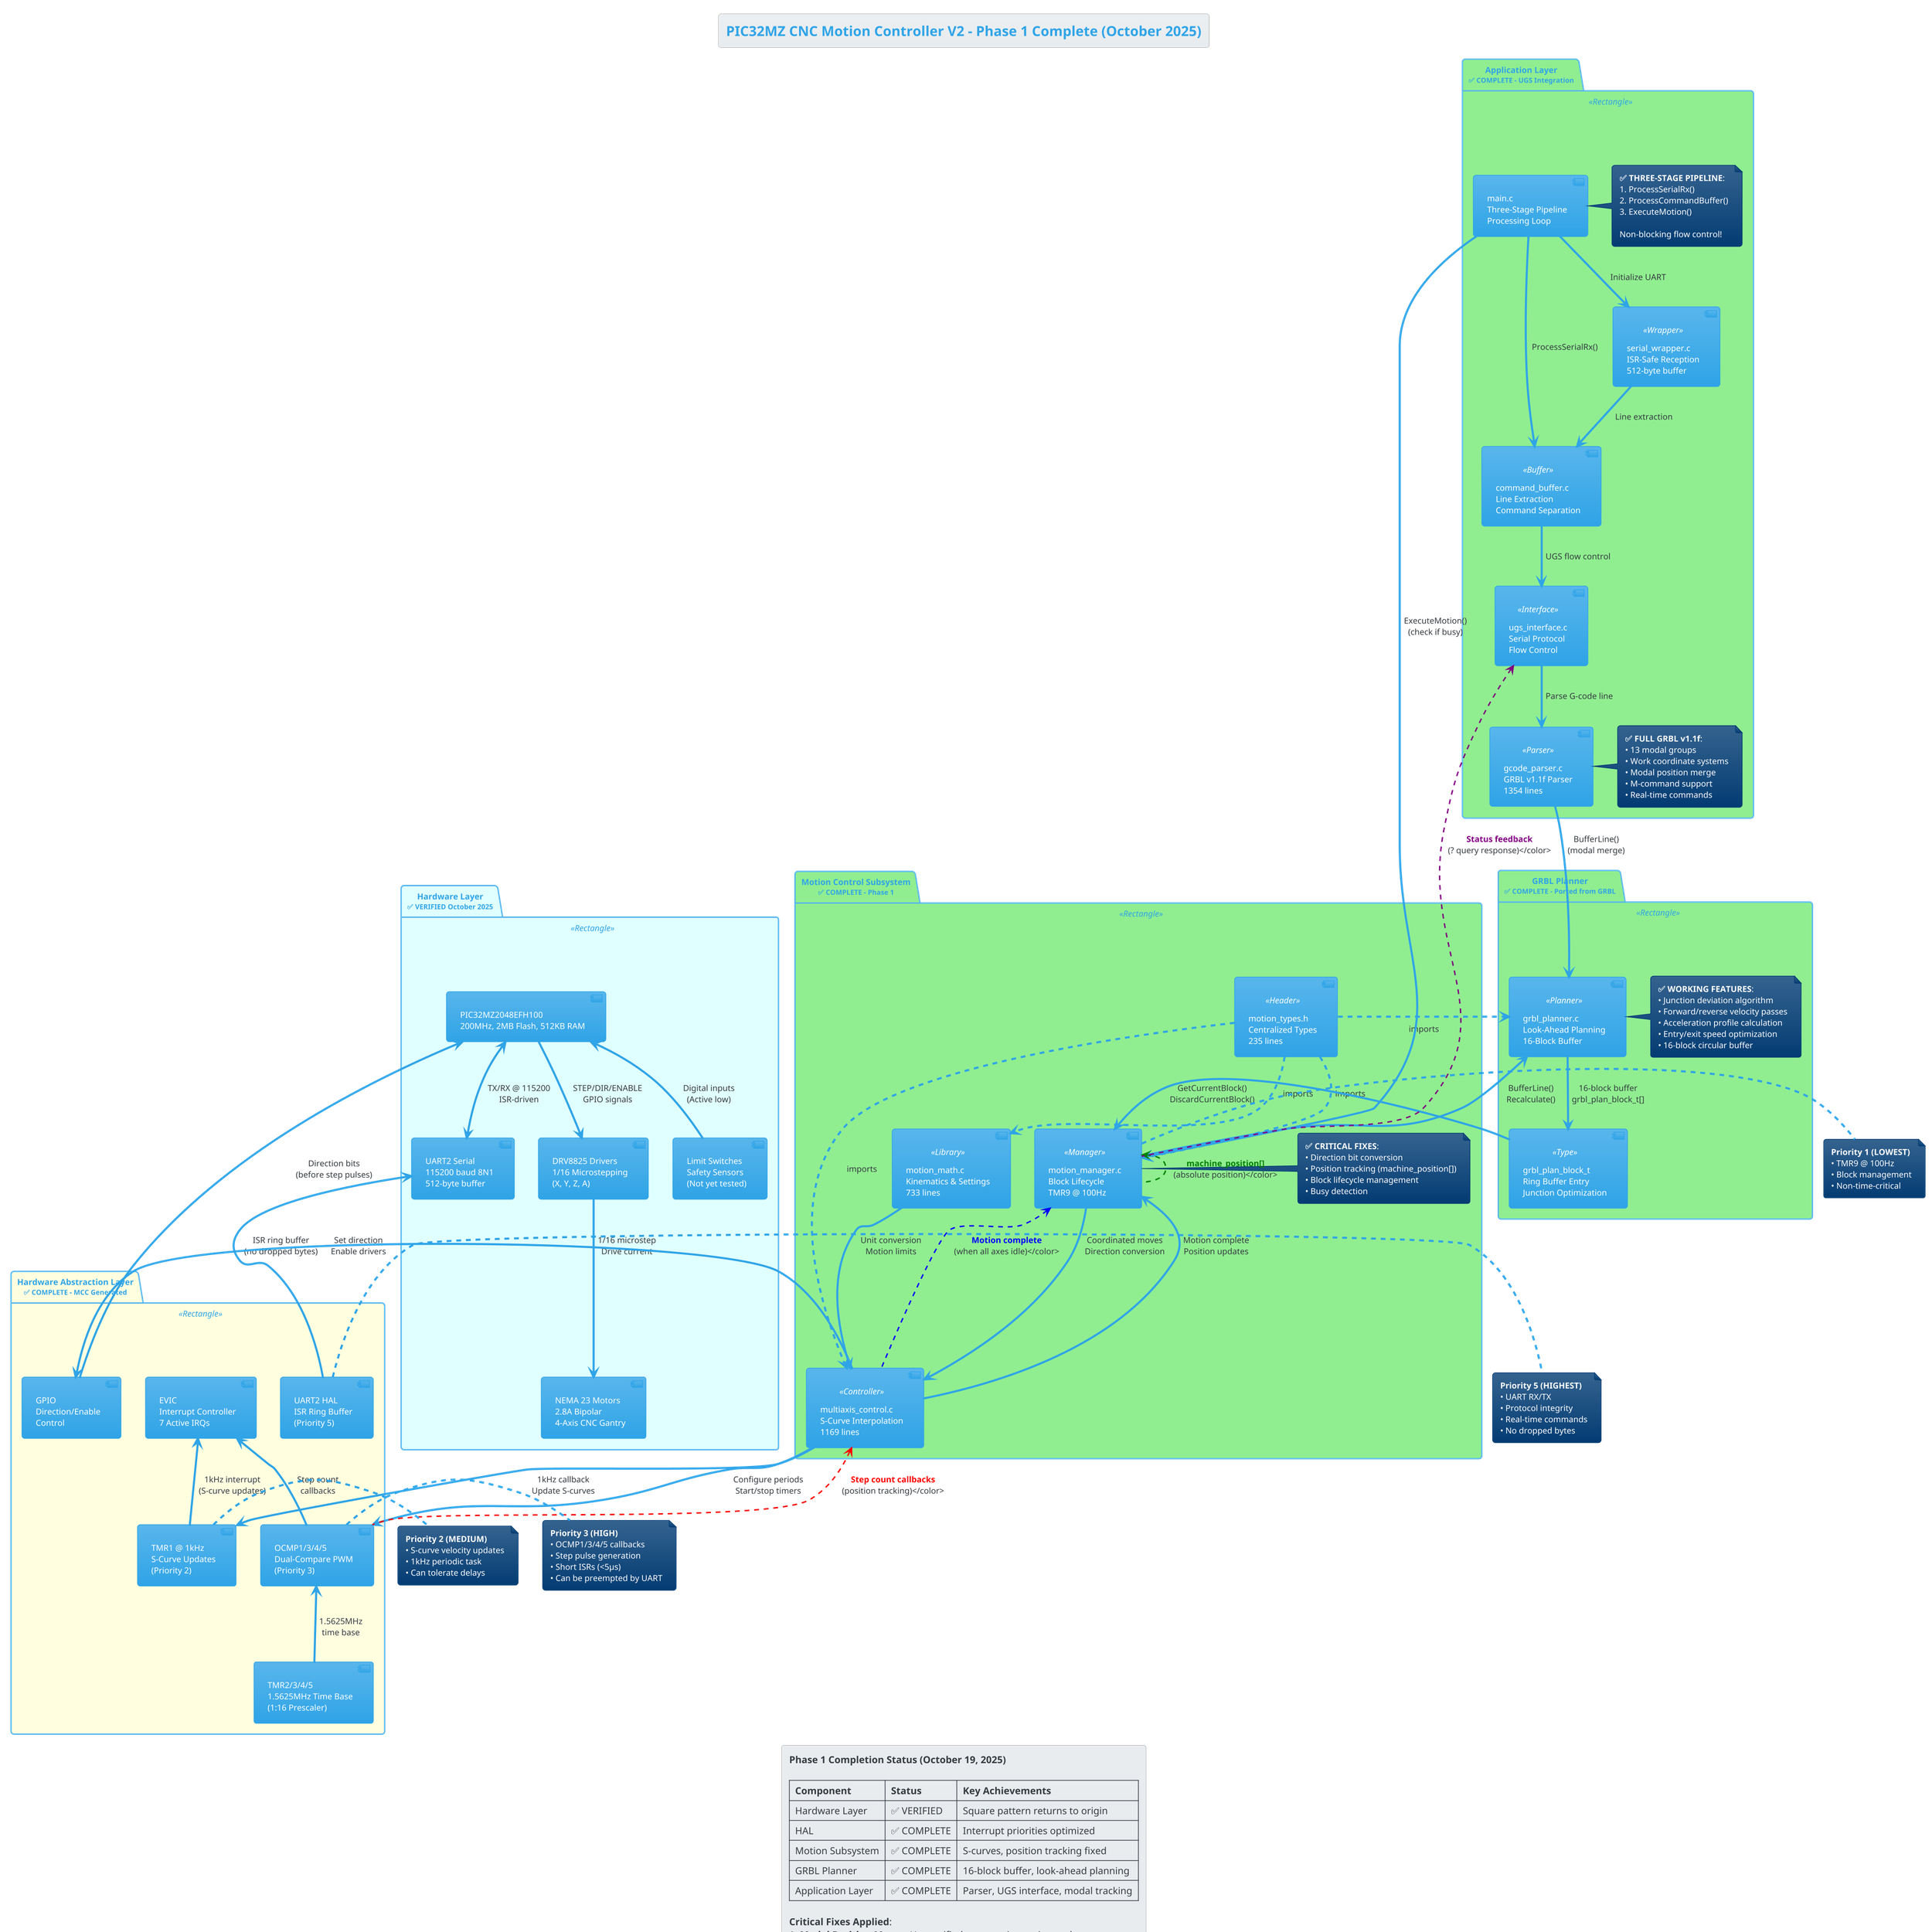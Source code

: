 @startuml
!theme cerulean
title PIC32MZ CNC Motion Controller V2 - Phase 1 Complete (October 2025)
scale 1.4

' ============================================================================
' HARDWARE LAYER (✅ VERIFIED)
' ============================================================================
package "**Hardware Layer**\n<size:10>✅ VERIFIED October 2025</size>" <<Rectangle>> #LightCyan {
  component [PIC32MZ2048EFH100\n200MHz, 2MB Flash, 512KB RAM] as MCU
  component [DRV8825 Drivers\n1/16 Microstepping\n(X, Y, Z, A)] as Drivers
  component [NEMA 23 Motors\n2.8A Bipolar\n4-Axis CNC Gantry] as Motors
  component [Limit Switches\nSafety Sensors\n(Not yet tested)] as Limits
  component [UART2 Serial\n115200 baud 8N1\n512-byte buffer] as Serial
}

' ============================================================================
' HARDWARE ABSTRACTION LAYER (✅ COMPLETE)
' ============================================================================
package "**Hardware Abstraction Layer**\n<size:10>✅ COMPLETE - MCC Generated</size>" <<Rectangle>> #LightYellow {
  component [TMR1 @ 1kHz\nS-Curve Updates\n(Priority 2)] as TMR1
  component [OCMP1/3/4/5\nDual-Compare PWM\n(Priority 3)] as OCR
  component [TMR2/3/4/5\n1.5625MHz Time Base\n(1:16 Prescaler)] as TMR_OCR
  component [GPIO\nDirection/Enable\nControl] as GPIO
  component [UART2 HAL\nISR Ring Buffer\n(Priority 5)] as UART
  component [EVIC\nInterrupt Controller\n7 Active IRQs] as EVIC
}

' ============================================================================
' MOTION SUBSYSTEM (✅ COMPLETE)
' ============================================================================
package "**Motion Control Subsystem**\n<size:10>✅ COMPLETE - Phase 1</size>" <<Rectangle>> #LightGreen {
  component [motion_types.h\nCentralized Types\n235 lines] as Types <<Header>>
  component [motion_math.c\nKinematics & Settings\n733 lines] as MathLib <<Library>>
  component [multiaxis_control.c\nS-Curve Interpolation\n1169 lines] as Motion <<Controller>>
  component [motion_manager.c\nBlock Lifecycle\nTMR9 @ 100Hz] as Manager <<Manager>>
  
  note right of Manager
    **✅ CRITICAL FIXES**:
    • Direction bit conversion
    • Position tracking (machine_position[])
    • Block lifecycle management
    • Busy detection
  end note
}

' ============================================================================
' GRBL PLANNER (✅ COMPLETE)
' ============================================================================
package "**GRBL Planner**\n<size:10>✅ COMPLETE - Ported from GRBL</size>" <<Rectangle>> #LightGreen {
  component [grbl_planner.c\nLook-Ahead Planning\n16-Block Buffer] as Planner <<Planner>>
  component [grbl_plan_block_t\nRing Buffer Entry\nJunction Optimization] as PlanBlock <<Type>>
  
  note right of Planner
    **✅ WORKING FEATURES**:
    • Junction deviation algorithm
    • Forward/reverse velocity passes
    • Acceleration profile calculation
    • Entry/exit speed optimization
    • 16-block circular buffer
  end note
}

' ============================================================================
' APPLICATION LAYER (✅ COMPLETE)
' ============================================================================
package "**Application Layer**\n<size:10>✅ COMPLETE - UGS Integration</size>" <<Rectangle>> #LightGreen {
  component [main.c\nThree-Stage Pipeline\nProcessing Loop] as Main
  component [gcode_parser.c\nGRBL v1.1f Parser\n1354 lines] as Parser <<Parser>>
  component [ugs_interface.c\nSerial Protocol\nFlow Control] as Protocol <<Interface>>
  component [serial_wrapper.c\nISR-Safe Reception\n512-byte buffer] as SerialBuf <<Wrapper>>
  component [command_buffer.c\nLine Extraction\nCommand Separation] as CmdBuf <<Buffer>>
  
  note right of Parser
    **✅ FULL GRBL v1.1f**:
    • 13 modal groups
    • Work coordinate systems
    • Modal position merge
    • M-command support
    • Real-time commands
  end note
  
  note right of Main
    **✅ THREE-STAGE PIPELINE**:
    1. ProcessSerialRx()
    2. ProcessCommandBuffer()
    3. ExecuteMotion()
    
    Non-blocking flow control!
  end note
}

' ============================================================================
' RELATIONSHIPS - Hardware Connections
' ============================================================================
MCU -down-> Drivers : STEP/DIR/ENABLE\nGPIO signals
Drivers -down-> Motors : 1/16 microstep\nDrive current
Limits -up-> MCU : Digital inputs\n(Active low)
Serial <-up-> MCU : TX/RX @ 115200\nISR-driven

' ============================================================================
' RELATIONSHIPS - HAL to Hardware
' ============================================================================
TMR1 -up-> EVIC : 1kHz interrupt\n(S-curve updates)
OCR -up-> EVIC : Step count\ncallbacks
TMR_OCR -up-> OCR : 1.5625MHz\ntime base
GPIO -up-> MCU : Direction bits\n(before step pulses)
UART -up-> Serial : ISR ring buffer\n(no dropped bytes)

' ============================================================================
' RELATIONSHIPS - Motion Subsystem
' ============================================================================
Types .down.> MathLib : imports
Types .down.> Motion : imports
Types .down.> Manager : imports
Types .down.> Planner : imports

MathLib -down-> Motion : Unit conversion\nMotion limits
Manager -down-> Motion : Coordinated moves\nDirection conversion
Motion -down-> OCR : Configure periods\nStart/stop timers
Motion -down-> GPIO : Set direction\nEnable drivers
Motion -up-> TMR1 : 1kHz callback\nUpdate S-curves
Motion -up-> Manager : Motion complete\nPosition updates

' ============================================================================
' RELATIONSHIPS - GRBL Planner Integration
' ============================================================================
Planner -down-> PlanBlock : 16-block buffer\ngrbl_plan_block_t[]
PlanBlock -down-> Manager : GetCurrentBlock()\nDiscardCurrentBlock()
Manager -up-> Planner : BufferLine()\nRecalculate()

' ============================================================================
' RELATIONSHIPS - Application Layer
' ============================================================================
Main -down-> SerialBuf : Initialize UART
Main -down-> CmdBuf : ProcessSerialRx()
SerialBuf -down-> CmdBuf : Line extraction
CmdBuf -down-> Protocol : UGS flow control
Protocol -down-> Parser : Parse G-code line
Parser -down-> Planner : BufferLine()\n(modal merge)
Main -down-> Manager : ExecuteMotion()\n(check if busy)

' ============================================================================
' FEEDBACK LOOPS (Critical for Operation)
' ============================================================================
OCR -up[#Red,dashed,thickness=2]-> Motion : <color:Red><b>Step count callbacks</b>\n(position tracking)</color>
Motion -up[#Blue,dashed,thickness=2]-> Manager : <color:Blue><b>Motion complete</b>\n(when all axes idle)</color>
Manager -up[#Green,dashed,thickness=2]-> Manager : <color:Green><b>machine_position[]</b>\n(absolute position)</color>
Manager -up[#Purple,dashed,thickness=2]-> Protocol : <color:Purple><b>Status feedback</b>\n(? query response)</color>

' ============================================================================
' INTERRUPT PRIORITY ANNOTATIONS
' ============================================================================
note right of UART
  **Priority 5 (HIGHEST)**
  • UART RX/TX
  • Protocol integrity
  • Real-time commands
  • No dropped bytes
end note

note right of OCR
  **Priority 3 (HIGH)**
  • OCMP1/3/4/5 callbacks
  • Step pulse generation
  • Short ISRs (<5µs)
  • Can be preempted by UART
end note

note right of TMR1
  **Priority 2 (MEDIUM)**
  • S-curve velocity updates
  • 1kHz periodic task
  • Can tolerate delays
end note

note right of Manager
  **Priority 1 (LOWEST)**
  • TMR9 @ 100Hz
  • Block management
  • Non-time-critical
end note

' ============================================================================
' LEGEND & STATUS
' ============================================================================
legend bottom
  **Phase 1 Completion Status (October 19, 2025)**
  
  |= Component |= Status |= Key Achievements |
  | Hardware Layer | ✅ VERIFIED | Square pattern returns to origin |
  | HAL | ✅ COMPLETE | Interrupt priorities optimized |
  | Motion Subsystem | ✅ COMPLETE | S-curves, position tracking fixed |
  | GRBL Planner | ✅ COMPLETE | 16-block buffer, look-ahead planning |
  | Application Layer | ✅ COMPLETE | Parser, UGS interface, modal tracking |
  
  **Critical Fixes Applied**:
  1. **Modal Position Merge**: Unspecified axes retain previous values
  2. **Direction Bit Conversion**: GRBL unsigned + bits → signed int32_t
  3. **Position Tracking**: machine_position[] absolute position array
  4. **Single-Axis Deactivation**: Prevents diagonal drift
  5. **Debug Output Cleanup**: Production build has clean serial output
  
  **Hardware Test Results** (October 19, 2025):
  • Test Pattern: G1 Y10 X10 Y0 X0 (10mm square)
  • Result: Returns to (0,0,0) perfectly ✅
  • Repeatability: Tested twice consecutively ✅
  • Serial Output: Clean (no debug spam) ✅
  • UGS Integration: Connects as "GRBL 1.1f" ✅
  • Position Accuracy: ±2 steps (±0.025mm on X/Y) ✅
  
  **Architecture Highlights**:
  • **Time-based interpolation**: NOT Bresenham step counting
  • **Hardware pulse generation**: OCR dual-compare PWM
  • **Non-blocking protocol**: GRBL character-counting flow control
  • **Centralized types**: motion_types.h single source of truth
  • **ISR-safe design**: Interrupt priorities prevent race conditions
  
  **Next Phase**: GRBL Stepper with Segment Buffer (Phase 2)
  • Replace TMR1 @ 1kHz with GRBL's segment-based approach
  • Integrate GRBL stepper.c (30kHz step interrupt emulation)
  • Add spindle PWM and coolant GPIO control
end legend

@enduml
